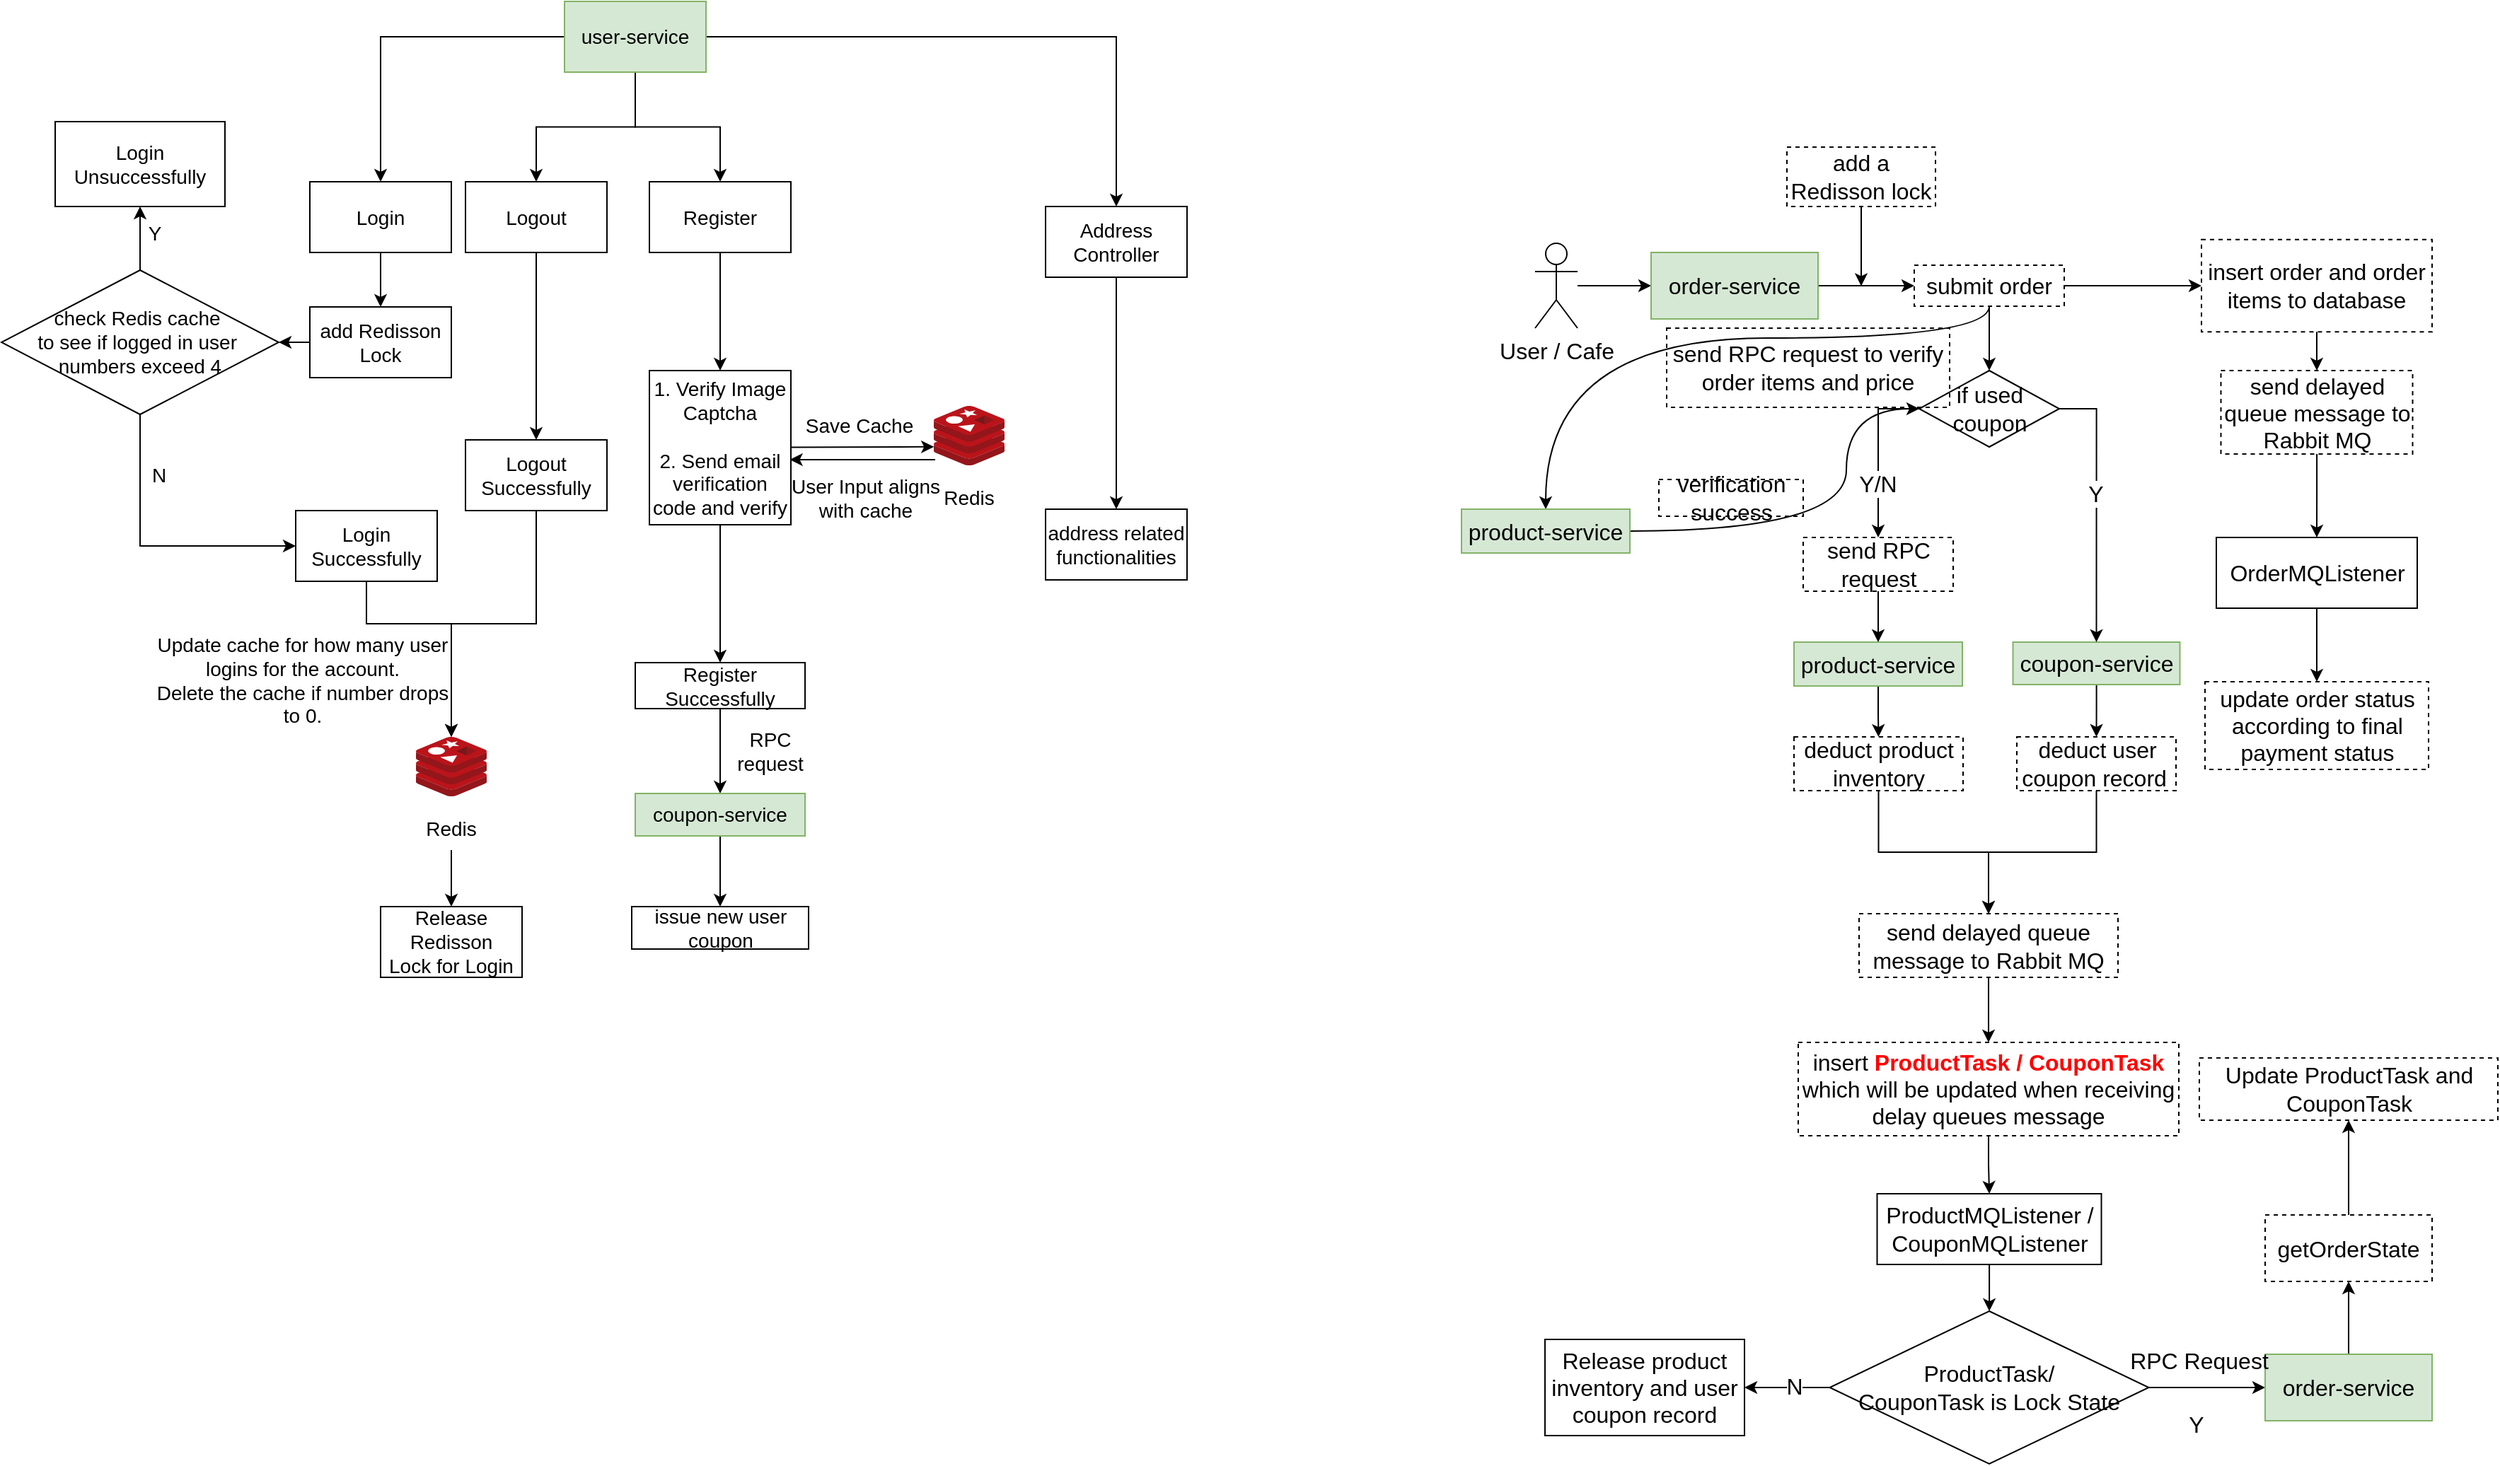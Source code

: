 <mxfile version="24.1.0" type="device">
  <diagram name="Page-1" id="b60YZHbFH2NjAM41VRqV">
    <mxGraphModel dx="2390" dy="1030" grid="0" gridSize="10" guides="1" tooltips="1" connect="1" arrows="1" fold="1" page="0" pageScale="1" pageWidth="850" pageHeight="1100" math="0" shadow="0">
      <root>
        <mxCell id="0" />
        <mxCell id="1" parent="0" />
        <mxCell id="7TrOMSrSh2-EAfp4Emyf-19" style="edgeStyle=orthogonalEdgeStyle;rounded=0;orthogonalLoop=1;jettySize=auto;html=1;entryX=0.5;entryY=0;entryDx=0;entryDy=0;fontSize=14;" edge="1" parent="1" source="7TrOMSrSh2-EAfp4Emyf-1" target="7TrOMSrSh2-EAfp4Emyf-16">
          <mxGeometry relative="1" as="geometry" />
        </mxCell>
        <mxCell id="7TrOMSrSh2-EAfp4Emyf-20" style="edgeStyle=orthogonalEdgeStyle;rounded=0;orthogonalLoop=1;jettySize=auto;html=1;entryX=0.5;entryY=0;entryDx=0;entryDy=0;fontSize=14;" edge="1" parent="1" source="7TrOMSrSh2-EAfp4Emyf-1" target="7TrOMSrSh2-EAfp4Emyf-17">
          <mxGeometry relative="1" as="geometry" />
        </mxCell>
        <mxCell id="7TrOMSrSh2-EAfp4Emyf-21" style="edgeStyle=orthogonalEdgeStyle;rounded=0;orthogonalLoop=1;jettySize=auto;html=1;fontSize=14;" edge="1" parent="1" source="7TrOMSrSh2-EAfp4Emyf-1" target="7TrOMSrSh2-EAfp4Emyf-18">
          <mxGeometry relative="1" as="geometry" />
        </mxCell>
        <mxCell id="7TrOMSrSh2-EAfp4Emyf-81" style="edgeStyle=orthogonalEdgeStyle;rounded=0;orthogonalLoop=1;jettySize=auto;html=1;fontSize=14;" edge="1" parent="1" source="7TrOMSrSh2-EAfp4Emyf-1" target="7TrOMSrSh2-EAfp4Emyf-45">
          <mxGeometry relative="1" as="geometry" />
        </mxCell>
        <mxCell id="7TrOMSrSh2-EAfp4Emyf-1" value="user-service" style="rounded=0;whiteSpace=wrap;html=1;fontSize=14;fillColor=#d5e8d4;strokeColor=#82b366;" vertex="1" parent="1">
          <mxGeometry x="-300" y="140" width="100" height="50" as="geometry" />
        </mxCell>
        <mxCell id="7TrOMSrSh2-EAfp4Emyf-25" style="edgeStyle=orthogonalEdgeStyle;rounded=0;orthogonalLoop=1;jettySize=auto;html=1;entryX=0.5;entryY=0;entryDx=0;entryDy=0;fontSize=14;" edge="1" parent="1" source="7TrOMSrSh2-EAfp4Emyf-16" target="7TrOMSrSh2-EAfp4Emyf-24">
          <mxGeometry relative="1" as="geometry" />
        </mxCell>
        <mxCell id="7TrOMSrSh2-EAfp4Emyf-16" value="Login" style="rounded=0;whiteSpace=wrap;html=1;fontSize=14;" vertex="1" parent="1">
          <mxGeometry x="-480" y="267.5" width="100" height="50" as="geometry" />
        </mxCell>
        <mxCell id="7TrOMSrSh2-EAfp4Emyf-36" value="" style="edgeStyle=orthogonalEdgeStyle;rounded=0;orthogonalLoop=1;jettySize=auto;html=1;fontSize=14;" edge="1" parent="1" source="7TrOMSrSh2-EAfp4Emyf-17" target="7TrOMSrSh2-EAfp4Emyf-35">
          <mxGeometry relative="1" as="geometry" />
        </mxCell>
        <mxCell id="7TrOMSrSh2-EAfp4Emyf-17" value="Logout" style="rounded=0;whiteSpace=wrap;html=1;fontSize=14;" vertex="1" parent="1">
          <mxGeometry x="-370" y="267.5" width="100" height="50" as="geometry" />
        </mxCell>
        <mxCell id="7TrOMSrSh2-EAfp4Emyf-44" style="edgeStyle=orthogonalEdgeStyle;rounded=0;orthogonalLoop=1;jettySize=auto;html=1;fontSize=14;" edge="1" parent="1" source="7TrOMSrSh2-EAfp4Emyf-18" target="7TrOMSrSh2-EAfp4Emyf-43">
          <mxGeometry relative="1" as="geometry" />
        </mxCell>
        <mxCell id="7TrOMSrSh2-EAfp4Emyf-18" value="Address Controller" style="rounded=0;whiteSpace=wrap;html=1;fontSize=14;" vertex="1" parent="1">
          <mxGeometry x="40" y="285" width="100" height="50" as="geometry" />
        </mxCell>
        <mxCell id="7TrOMSrSh2-EAfp4Emyf-51" value="" style="edgeStyle=orthogonalEdgeStyle;rounded=0;orthogonalLoop=1;jettySize=auto;html=1;fontSize=14;" edge="1" parent="1" source="7TrOMSrSh2-EAfp4Emyf-24" target="7TrOMSrSh2-EAfp4Emyf-50">
          <mxGeometry relative="1" as="geometry" />
        </mxCell>
        <mxCell id="7TrOMSrSh2-EAfp4Emyf-24" value="add Redisson Lock" style="rounded=0;whiteSpace=wrap;html=1;fontSize=14;" vertex="1" parent="1">
          <mxGeometry x="-480" y="356" width="100" height="50" as="geometry" />
        </mxCell>
        <mxCell id="7TrOMSrSh2-EAfp4Emyf-30" style="edgeStyle=orthogonalEdgeStyle;rounded=0;orthogonalLoop=1;jettySize=auto;html=1;fontSize=14;" edge="1" parent="1" source="7TrOMSrSh2-EAfp4Emyf-28" target="7TrOMSrSh2-EAfp4Emyf-22">
          <mxGeometry relative="1" as="geometry">
            <Array as="points">
              <mxPoint x="-440" y="580" />
              <mxPoint x="-380" y="580" />
            </Array>
          </mxGeometry>
        </mxCell>
        <mxCell id="7TrOMSrSh2-EAfp4Emyf-28" value="Login Successfully" style="rounded=0;whiteSpace=wrap;html=1;fontSize=14;" vertex="1" parent="1">
          <mxGeometry x="-490" y="500" width="100" height="50" as="geometry" />
        </mxCell>
        <mxCell id="7TrOMSrSh2-EAfp4Emyf-31" value="Update cache for how many user logins for the account.&lt;div style=&quot;font-size: 14px;&quot;&gt;Delete the cache if number drops to 0.&lt;/div&gt;" style="text;html=1;align=center;verticalAlign=middle;whiteSpace=wrap;rounded=0;fontSize=14;" vertex="1" parent="1">
          <mxGeometry x="-590" y="597.5" width="210" height="45" as="geometry" />
        </mxCell>
        <mxCell id="7TrOMSrSh2-EAfp4Emyf-37" style="edgeStyle=orthogonalEdgeStyle;rounded=0;orthogonalLoop=1;jettySize=auto;html=1;fontSize=14;" edge="1" parent="1" source="7TrOMSrSh2-EAfp4Emyf-35" target="7TrOMSrSh2-EAfp4Emyf-22">
          <mxGeometry relative="1" as="geometry">
            <Array as="points">
              <mxPoint x="-320" y="580" />
              <mxPoint x="-380" y="580" />
            </Array>
          </mxGeometry>
        </mxCell>
        <mxCell id="7TrOMSrSh2-EAfp4Emyf-35" value="Logout Successfully" style="rounded=0;whiteSpace=wrap;html=1;fontSize=14;" vertex="1" parent="1">
          <mxGeometry x="-370" y="450" width="100" height="50" as="geometry" />
        </mxCell>
        <mxCell id="7TrOMSrSh2-EAfp4Emyf-59" style="edgeStyle=orthogonalEdgeStyle;rounded=0;orthogonalLoop=1;jettySize=auto;html=1;fontSize=14;" edge="1" parent="1" source="7TrOMSrSh2-EAfp4Emyf-40" target="7TrOMSrSh2-EAfp4Emyf-58">
          <mxGeometry relative="1" as="geometry" />
        </mxCell>
        <mxCell id="7TrOMSrSh2-EAfp4Emyf-43" value="address related&lt;div style=&quot;font-size: 14px;&quot;&gt;functionalities&lt;/div&gt;" style="rounded=0;whiteSpace=wrap;html=1;fontSize=14;" vertex="1" parent="1">
          <mxGeometry x="40" y="499" width="100" height="50" as="geometry" />
        </mxCell>
        <mxCell id="7TrOMSrSh2-EAfp4Emyf-62" value="" style="edgeStyle=orthogonalEdgeStyle;rounded=0;orthogonalLoop=1;jettySize=auto;html=1;fontSize=14;" edge="1" parent="1" source="7TrOMSrSh2-EAfp4Emyf-45" target="7TrOMSrSh2-EAfp4Emyf-61">
          <mxGeometry relative="1" as="geometry" />
        </mxCell>
        <mxCell id="7TrOMSrSh2-EAfp4Emyf-45" value="Register" style="rounded=0;whiteSpace=wrap;html=1;fontSize=14;" vertex="1" parent="1">
          <mxGeometry x="-240" y="267.5" width="100" height="50" as="geometry" />
        </mxCell>
        <mxCell id="7TrOMSrSh2-EAfp4Emyf-53" value="" style="edgeStyle=orthogonalEdgeStyle;rounded=0;orthogonalLoop=1;jettySize=auto;html=1;fontSize=14;" edge="1" parent="1" source="7TrOMSrSh2-EAfp4Emyf-50" target="7TrOMSrSh2-EAfp4Emyf-52">
          <mxGeometry relative="1" as="geometry" />
        </mxCell>
        <mxCell id="7TrOMSrSh2-EAfp4Emyf-54" value="Y" style="edgeLabel;html=1;align=center;verticalAlign=middle;resizable=0;points=[];fontSize=14;" vertex="1" connectable="0" parent="7TrOMSrSh2-EAfp4Emyf-53">
          <mxGeometry x="0.076" y="2" relative="1" as="geometry">
            <mxPoint x="12" y="-2" as="offset" />
          </mxGeometry>
        </mxCell>
        <mxCell id="7TrOMSrSh2-EAfp4Emyf-55" style="edgeStyle=orthogonalEdgeStyle;rounded=0;orthogonalLoop=1;jettySize=auto;html=1;entryX=0;entryY=0.5;entryDx=0;entryDy=0;exitX=0.5;exitY=1;exitDx=0;exitDy=0;fontSize=14;" edge="1" parent="1" source="7TrOMSrSh2-EAfp4Emyf-50" target="7TrOMSrSh2-EAfp4Emyf-28">
          <mxGeometry relative="1" as="geometry">
            <Array as="points">
              <mxPoint x="-600" y="525" />
            </Array>
          </mxGeometry>
        </mxCell>
        <mxCell id="7TrOMSrSh2-EAfp4Emyf-56" value="&lt;font style=&quot;font-size: 14px;&quot;&gt;N&lt;/font&gt;" style="edgeLabel;html=1;align=center;verticalAlign=middle;resizable=0;points=[];fontSize=14;" vertex="1" connectable="0" parent="7TrOMSrSh2-EAfp4Emyf-55">
          <mxGeometry x="0.05" y="2" relative="1" as="geometry">
            <mxPoint x="-1" y="-48" as="offset" />
          </mxGeometry>
        </mxCell>
        <mxCell id="7TrOMSrSh2-EAfp4Emyf-50" value="check Redis cache&amp;nbsp;&lt;div style=&quot;font-size: 14px;&quot;&gt;to see&amp;nbsp;&lt;span style=&quot;background-color: initial; font-size: 14px;&quot;&gt;if logged in user&amp;nbsp;&lt;/span&gt;&lt;/div&gt;&lt;div style=&quot;font-size: 14px;&quot;&gt;&lt;span style=&quot;background-color: initial; font-size: 14px;&quot;&gt;numbers exceed 4&lt;/span&gt;&lt;/div&gt;" style="rhombus;whiteSpace=wrap;html=1;rounded=0;fontSize=14;" vertex="1" parent="1">
          <mxGeometry x="-698" y="330" width="196" height="102" as="geometry" />
        </mxCell>
        <mxCell id="7TrOMSrSh2-EAfp4Emyf-52" value="Login Unsuccessfully" style="whiteSpace=wrap;html=1;rounded=0;fontSize=14;" vertex="1" parent="1">
          <mxGeometry x="-660" y="225" width="120" height="60" as="geometry" />
        </mxCell>
        <mxCell id="7TrOMSrSh2-EAfp4Emyf-58" value="Release Redisson&lt;div style=&quot;font-size: 14px;&quot;&gt;Lock for Login&lt;/div&gt;" style="rounded=0;whiteSpace=wrap;html=1;fontSize=14;" vertex="1" parent="1">
          <mxGeometry x="-430" y="780" width="100" height="50" as="geometry" />
        </mxCell>
        <mxCell id="7TrOMSrSh2-EAfp4Emyf-60" value="" style="group;fontSize=14;" vertex="1" connectable="0" parent="1">
          <mxGeometry x="-410" y="660" width="60" height="80" as="geometry" />
        </mxCell>
        <mxCell id="7TrOMSrSh2-EAfp4Emyf-22" value="" style="image;sketch=0;aspect=fixed;html=1;points=[];align=center;fontSize=14;image=img/lib/mscae/Cache_Redis_Product.svg;" vertex="1" parent="7TrOMSrSh2-EAfp4Emyf-60">
          <mxGeometry x="5" width="50" height="42" as="geometry" />
        </mxCell>
        <mxCell id="7TrOMSrSh2-EAfp4Emyf-40" value="Redis" style="text;html=1;align=center;verticalAlign=middle;whiteSpace=wrap;rounded=0;fontSize=14;" vertex="1" parent="7TrOMSrSh2-EAfp4Emyf-60">
          <mxGeometry y="50" width="60" height="30" as="geometry" />
        </mxCell>
        <mxCell id="7TrOMSrSh2-EAfp4Emyf-75" value="" style="edgeStyle=orthogonalEdgeStyle;rounded=0;orthogonalLoop=1;jettySize=auto;html=1;fontSize=14;" edge="1" parent="1" source="7TrOMSrSh2-EAfp4Emyf-61" target="7TrOMSrSh2-EAfp4Emyf-74">
          <mxGeometry relative="1" as="geometry" />
        </mxCell>
        <mxCell id="7TrOMSrSh2-EAfp4Emyf-61" value="1. Verify Image Captcha&lt;div style=&quot;font-size: 14px;&quot;&gt;&lt;br style=&quot;font-size: 14px;&quot;&gt;&lt;div style=&quot;font-size: 14px;&quot;&gt;2. Send email verification code and verify&lt;/div&gt;&lt;/div&gt;" style="rounded=0;whiteSpace=wrap;html=1;fontSize=14;" vertex="1" parent="1">
          <mxGeometry x="-240" y="401" width="100" height="109" as="geometry" />
        </mxCell>
        <mxCell id="7TrOMSrSh2-EAfp4Emyf-63" value="" style="group;fontSize=14;" vertex="1" connectable="0" parent="1">
          <mxGeometry x="-44" y="426" width="60" height="80" as="geometry" />
        </mxCell>
        <mxCell id="7TrOMSrSh2-EAfp4Emyf-64" value="" style="image;sketch=0;aspect=fixed;html=1;points=[];align=center;fontSize=14;image=img/lib/mscae/Cache_Redis_Product.svg;" vertex="1" parent="7TrOMSrSh2-EAfp4Emyf-63">
          <mxGeometry x="5" width="50" height="42" as="geometry" />
        </mxCell>
        <mxCell id="7TrOMSrSh2-EAfp4Emyf-65" value="Redis" style="text;html=1;align=center;verticalAlign=middle;whiteSpace=wrap;rounded=0;fontSize=14;" vertex="1" parent="7TrOMSrSh2-EAfp4Emyf-63">
          <mxGeometry y="50" width="60" height="30" as="geometry" />
        </mxCell>
        <mxCell id="7TrOMSrSh2-EAfp4Emyf-68" value="Save Cache" style="text;html=1;align=center;verticalAlign=middle;whiteSpace=wrap;rounded=0;fontSize=14;" vertex="1" parent="1">
          <mxGeometry x="-135" y="425" width="87" height="30" as="geometry" />
        </mxCell>
        <mxCell id="7TrOMSrSh2-EAfp4Emyf-69" value="User Input aligns with cache" style="text;html=1;align=center;verticalAlign=middle;whiteSpace=wrap;rounded=0;fontSize=14;" vertex="1" parent="1">
          <mxGeometry x="-143" y="473.5" width="112" height="35" as="geometry" />
        </mxCell>
        <mxCell id="7TrOMSrSh2-EAfp4Emyf-70" value="" style="group;fontSize=14;" vertex="1" connectable="0" parent="1">
          <mxGeometry x="-117" y="455" width="60" height="9" as="geometry" />
        </mxCell>
        <mxCell id="7TrOMSrSh2-EAfp4Emyf-77" style="edgeStyle=orthogonalEdgeStyle;rounded=0;orthogonalLoop=1;jettySize=auto;html=1;fontSize=14;" edge="1" parent="1" source="7TrOMSrSh2-EAfp4Emyf-74" target="7TrOMSrSh2-EAfp4Emyf-76">
          <mxGeometry relative="1" as="geometry" />
        </mxCell>
        <mxCell id="7TrOMSrSh2-EAfp4Emyf-74" value="Register Successfully" style="whiteSpace=wrap;html=1;rounded=0;fontSize=14;" vertex="1" parent="1">
          <mxGeometry x="-250" y="607.5" width="120" height="32.5" as="geometry" />
        </mxCell>
        <mxCell id="7TrOMSrSh2-EAfp4Emyf-80" style="edgeStyle=orthogonalEdgeStyle;rounded=0;orthogonalLoop=1;jettySize=auto;html=1;entryX=0.5;entryY=0;entryDx=0;entryDy=0;fontSize=14;" edge="1" parent="1" source="7TrOMSrSh2-EAfp4Emyf-76" target="7TrOMSrSh2-EAfp4Emyf-79">
          <mxGeometry relative="1" as="geometry" />
        </mxCell>
        <mxCell id="7TrOMSrSh2-EAfp4Emyf-76" value="coupon&lt;span style=&quot;background-color: initial; font-size: 14px;&quot;&gt;-service&lt;/span&gt;" style="rounded=0;whiteSpace=wrap;html=1;fontSize=14;fillColor=#d5e8d4;strokeColor=#82b366;" vertex="1" parent="1">
          <mxGeometry x="-250" y="700" width="120" height="30" as="geometry" />
        </mxCell>
        <mxCell id="7TrOMSrSh2-EAfp4Emyf-78" value="RPC request" style="text;html=1;align=center;verticalAlign=middle;whiteSpace=wrap;rounded=0;fontSize=14;" vertex="1" parent="1">
          <mxGeometry x="-192" y="660" width="75" height="20" as="geometry" />
        </mxCell>
        <mxCell id="7TrOMSrSh2-EAfp4Emyf-79" value="issue new user coupon" style="whiteSpace=wrap;html=1;rounded=0;fontSize=14;" vertex="1" parent="1">
          <mxGeometry x="-252.5" y="780" width="125" height="30" as="geometry" />
        </mxCell>
        <mxCell id="7TrOMSrSh2-EAfp4Emyf-88" style="edgeStyle=orthogonalEdgeStyle;rounded=0;orthogonalLoop=1;jettySize=auto;html=1;entryX=0;entryY=0.5;entryDx=0;entryDy=0;fontSize=16;" edge="1" parent="1" source="7TrOMSrSh2-EAfp4Emyf-83" target="7TrOMSrSh2-EAfp4Emyf-86">
          <mxGeometry relative="1" as="geometry" />
        </mxCell>
        <mxCell id="7TrOMSrSh2-EAfp4Emyf-83" value="User / Cafe" style="shape=umlActor;verticalLabelPosition=bottom;verticalAlign=top;html=1;outlineConnect=0;fontSize=16;" vertex="1" parent="1">
          <mxGeometry x="386" y="311" width="30" height="60" as="geometry" />
        </mxCell>
        <mxCell id="7TrOMSrSh2-EAfp4Emyf-91" style="edgeStyle=orthogonalEdgeStyle;rounded=0;orthogonalLoop=1;jettySize=auto;html=1;fontSize=16;" edge="1" parent="1" source="7TrOMSrSh2-EAfp4Emyf-86" target="7TrOMSrSh2-EAfp4Emyf-90">
          <mxGeometry relative="1" as="geometry" />
        </mxCell>
        <mxCell id="7TrOMSrSh2-EAfp4Emyf-86" value="order-service" style="rounded=0;whiteSpace=wrap;html=1;fontSize=16;fillColor=#d5e8d4;strokeColor=#82b366;" vertex="1" parent="1">
          <mxGeometry x="468" y="317.5" width="118" height="47" as="geometry" />
        </mxCell>
        <mxCell id="7TrOMSrSh2-EAfp4Emyf-101" style="edgeStyle=orthogonalEdgeStyle;rounded=0;orthogonalLoop=1;jettySize=auto;html=1;fontSize=16;" edge="1" parent="1" source="7TrOMSrSh2-EAfp4Emyf-90" target="7TrOMSrSh2-EAfp4Emyf-100">
          <mxGeometry relative="1" as="geometry" />
        </mxCell>
        <mxCell id="7TrOMSrSh2-EAfp4Emyf-129" value="" style="edgeStyle=orthogonalEdgeStyle;rounded=0;orthogonalLoop=1;jettySize=auto;html=1;fontSize=16;" edge="1" parent="1" source="7TrOMSrSh2-EAfp4Emyf-90" target="7TrOMSrSh2-EAfp4Emyf-128">
          <mxGeometry relative="1" as="geometry" />
        </mxCell>
        <mxCell id="7TrOMSrSh2-EAfp4Emyf-164" style="rounded=0;orthogonalLoop=1;jettySize=auto;html=1;entryX=0.5;entryY=0;entryDx=0;entryDy=0;edgeStyle=orthogonalEdgeStyle;curved=1;" edge="1" parent="1" source="7TrOMSrSh2-EAfp4Emyf-90" target="7TrOMSrSh2-EAfp4Emyf-163">
          <mxGeometry relative="1" as="geometry">
            <Array as="points">
              <mxPoint x="707" y="378" />
              <mxPoint x="394" y="378" />
            </Array>
          </mxGeometry>
        </mxCell>
        <mxCell id="7TrOMSrSh2-EAfp4Emyf-90" value="submit order" style="text;html=1;align=center;verticalAlign=middle;whiteSpace=wrap;rounded=0;dashed=1;strokeColor=default;fontSize=16;" vertex="1" parent="1">
          <mxGeometry x="654" y="326.5" width="106" height="29" as="geometry" />
        </mxCell>
        <mxCell id="7TrOMSrSh2-EAfp4Emyf-110" style="edgeStyle=orthogonalEdgeStyle;rounded=0;orthogonalLoop=1;jettySize=auto;html=1;entryX=0.5;entryY=0;entryDx=0;entryDy=0;fontSize=16;" edge="1" parent="1" source="7TrOMSrSh2-EAfp4Emyf-92" target="7TrOMSrSh2-EAfp4Emyf-109">
          <mxGeometry relative="1" as="geometry" />
        </mxCell>
        <mxCell id="7TrOMSrSh2-EAfp4Emyf-92" value="coupon-service" style="rounded=0;whiteSpace=wrap;html=1;fontSize=16;fillColor=#d5e8d4;strokeColor=#82b366;" vertex="1" parent="1">
          <mxGeometry x="723.75" y="593" width="118" height="30" as="geometry" />
        </mxCell>
        <mxCell id="7TrOMSrSh2-EAfp4Emyf-102" style="edgeStyle=orthogonalEdgeStyle;rounded=0;orthogonalLoop=1;jettySize=auto;html=1;fontSize=16;entryX=0.5;entryY=0;entryDx=0;entryDy=0;" edge="1" parent="1" source="7TrOMSrSh2-EAfp4Emyf-100" target="7TrOMSrSh2-EAfp4Emyf-92">
          <mxGeometry relative="1" as="geometry">
            <mxPoint x="798" y="548" as="targetPoint" />
            <Array as="points">
              <mxPoint x="783" y="428" />
            </Array>
          </mxGeometry>
        </mxCell>
        <mxCell id="7TrOMSrSh2-EAfp4Emyf-103" value="Y" style="edgeLabel;html=1;align=center;verticalAlign=middle;resizable=0;points=[];fontSize=16;" vertex="1" connectable="0" parent="7TrOMSrSh2-EAfp4Emyf-102">
          <mxGeometry x="-0.096" y="-1" relative="1" as="geometry">
            <mxPoint as="offset" />
          </mxGeometry>
        </mxCell>
        <mxCell id="7TrOMSrSh2-EAfp4Emyf-126" style="edgeStyle=orthogonalEdgeStyle;rounded=0;orthogonalLoop=1;jettySize=auto;html=1;fontSize=16;exitX=0;exitY=0.5;exitDx=0;exitDy=0;" edge="1" parent="1" source="7TrOMSrSh2-EAfp4Emyf-100" target="7TrOMSrSh2-EAfp4Emyf-121">
          <mxGeometry relative="1" as="geometry" />
        </mxCell>
        <mxCell id="7TrOMSrSh2-EAfp4Emyf-127" value="Y/N" style="edgeLabel;html=1;align=center;verticalAlign=middle;resizable=0;points=[];fontSize=16;" vertex="1" connectable="0" parent="7TrOMSrSh2-EAfp4Emyf-126">
          <mxGeometry x="-0.318" y="2" relative="1" as="geometry">
            <mxPoint x="-3" y="41" as="offset" />
          </mxGeometry>
        </mxCell>
        <mxCell id="7TrOMSrSh2-EAfp4Emyf-100" value="if used coupon" style="rhombus;whiteSpace=wrap;html=1;fontSize=16;" vertex="1" parent="1">
          <mxGeometry x="657.5" y="401" width="99" height="54" as="geometry" />
        </mxCell>
        <mxCell id="7TrOMSrSh2-EAfp4Emyf-108" style="edgeStyle=orthogonalEdgeStyle;rounded=0;orthogonalLoop=1;jettySize=auto;html=1;fontSize=16;" edge="1" parent="1" source="7TrOMSrSh2-EAfp4Emyf-104" target="7TrOMSrSh2-EAfp4Emyf-107">
          <mxGeometry relative="1" as="geometry" />
        </mxCell>
        <mxCell id="7TrOMSrSh2-EAfp4Emyf-104" value="product-service" style="rounded=0;whiteSpace=wrap;html=1;fontSize=16;fillColor=#d5e8d4;strokeColor=#82b366;" vertex="1" parent="1">
          <mxGeometry x="569" y="593" width="119" height="31" as="geometry" />
        </mxCell>
        <mxCell id="7TrOMSrSh2-EAfp4Emyf-112" value="" style="edgeStyle=orthogonalEdgeStyle;rounded=0;orthogonalLoop=1;jettySize=auto;html=1;fontSize=16;" edge="1" parent="1" source="7TrOMSrSh2-EAfp4Emyf-107" target="7TrOMSrSh2-EAfp4Emyf-111">
          <mxGeometry relative="1" as="geometry" />
        </mxCell>
        <mxCell id="7TrOMSrSh2-EAfp4Emyf-107" value="deduct product inventory" style="text;html=1;align=center;verticalAlign=middle;whiteSpace=wrap;rounded=0;strokeColor=default;dashed=1;fontSize=16;" vertex="1" parent="1">
          <mxGeometry x="569" y="660" width="119.5" height="38" as="geometry" />
        </mxCell>
        <mxCell id="7TrOMSrSh2-EAfp4Emyf-113" style="edgeStyle=orthogonalEdgeStyle;rounded=0;orthogonalLoop=1;jettySize=auto;html=1;entryX=0.5;entryY=0;entryDx=0;entryDy=0;fontSize=16;" edge="1" parent="1" source="7TrOMSrSh2-EAfp4Emyf-109" target="7TrOMSrSh2-EAfp4Emyf-111">
          <mxGeometry relative="1" as="geometry" />
        </mxCell>
        <mxCell id="7TrOMSrSh2-EAfp4Emyf-109" value="deduct user coupon record&amp;nbsp;" style="text;html=1;align=center;verticalAlign=middle;whiteSpace=wrap;rounded=0;strokeColor=default;dashed=1;fontSize=16;" vertex="1" parent="1">
          <mxGeometry x="726.5" y="660" width="112.5" height="38" as="geometry" />
        </mxCell>
        <mxCell id="7TrOMSrSh2-EAfp4Emyf-116" style="edgeStyle=orthogonalEdgeStyle;rounded=0;orthogonalLoop=1;jettySize=auto;html=1;fontSize=16;" edge="1" parent="1" source="7TrOMSrSh2-EAfp4Emyf-111" target="7TrOMSrSh2-EAfp4Emyf-114">
          <mxGeometry relative="1" as="geometry" />
        </mxCell>
        <mxCell id="7TrOMSrSh2-EAfp4Emyf-111" value="send delayed queue message to Rabbit MQ" style="text;html=1;align=center;verticalAlign=middle;whiteSpace=wrap;rounded=0;strokeColor=default;dashed=1;fontSize=16;" vertex="1" parent="1">
          <mxGeometry x="615" y="785" width="183" height="45" as="geometry" />
        </mxCell>
        <mxCell id="7TrOMSrSh2-EAfp4Emyf-136" value="" style="edgeStyle=orthogonalEdgeStyle;rounded=0;orthogonalLoop=1;jettySize=auto;html=1;fontSize=16;" edge="1" parent="1" source="7TrOMSrSh2-EAfp4Emyf-114" target="7TrOMSrSh2-EAfp4Emyf-135">
          <mxGeometry relative="1" as="geometry" />
        </mxCell>
        <mxCell id="7TrOMSrSh2-EAfp4Emyf-114" value="insert &lt;b style=&quot;font-size: 16px;&quot;&gt;&lt;font style=&quot;font-size: 16px;&quot; color=&quot;#ff0000&quot;&gt;ProductTask / CouponTask&lt;/font&gt;&lt;/b&gt;&lt;div style=&quot;font-size: 16px;&quot;&gt;which will be updated when receiving delay queues message&lt;/div&gt;" style="text;html=1;align=center;verticalAlign=middle;whiteSpace=wrap;rounded=0;strokeColor=default;dashed=1;fontSize=16;" vertex="1" parent="1">
          <mxGeometry x="572" y="876" width="269" height="66" as="geometry" />
        </mxCell>
        <mxCell id="7TrOMSrSh2-EAfp4Emyf-124" style="edgeStyle=orthogonalEdgeStyle;rounded=0;orthogonalLoop=1;jettySize=auto;html=1;entryX=0.5;entryY=0;entryDx=0;entryDy=0;fontSize=16;" edge="1" parent="1" source="7TrOMSrSh2-EAfp4Emyf-121" target="7TrOMSrSh2-EAfp4Emyf-104">
          <mxGeometry relative="1" as="geometry" />
        </mxCell>
        <mxCell id="7TrOMSrSh2-EAfp4Emyf-121" value="send RPC request" style="text;html=1;align=center;verticalAlign=middle;whiteSpace=wrap;rounded=0;strokeColor=default;dashed=1;fontSize=16;" vertex="1" parent="1">
          <mxGeometry x="575.5" y="519" width="106" height="38" as="geometry" />
        </mxCell>
        <mxCell id="7TrOMSrSh2-EAfp4Emyf-133" style="edgeStyle=orthogonalEdgeStyle;rounded=0;orthogonalLoop=1;jettySize=auto;html=1;fontSize=16;" edge="1" parent="1" source="7TrOMSrSh2-EAfp4Emyf-128" target="7TrOMSrSh2-EAfp4Emyf-132">
          <mxGeometry relative="1" as="geometry" />
        </mxCell>
        <mxCell id="7TrOMSrSh2-EAfp4Emyf-128" value="insert order and order items to database" style="text;html=1;align=center;verticalAlign=middle;whiteSpace=wrap;rounded=0;dashed=1;strokeColor=default;fontSize=16;" vertex="1" parent="1">
          <mxGeometry x="857" y="308.38" width="163" height="65.25" as="geometry" />
        </mxCell>
        <mxCell id="7TrOMSrSh2-EAfp4Emyf-131" style="edgeStyle=orthogonalEdgeStyle;rounded=0;orthogonalLoop=1;jettySize=auto;html=1;fontSize=16;" edge="1" parent="1" source="7TrOMSrSh2-EAfp4Emyf-130">
          <mxGeometry relative="1" as="geometry">
            <mxPoint x="616.5" y="341.241" as="targetPoint" />
          </mxGeometry>
        </mxCell>
        <mxCell id="7TrOMSrSh2-EAfp4Emyf-130" value="add a Redisson lock" style="text;html=1;align=center;verticalAlign=middle;whiteSpace=wrap;rounded=0;dashed=1;strokeColor=default;fontSize=16;" vertex="1" parent="1">
          <mxGeometry x="564" y="243" width="105" height="42" as="geometry" />
        </mxCell>
        <mxCell id="7TrOMSrSh2-EAfp4Emyf-149" style="edgeStyle=orthogonalEdgeStyle;rounded=0;orthogonalLoop=1;jettySize=auto;html=1;entryX=0.5;entryY=0;entryDx=0;entryDy=0;fontSize=16;" edge="1" parent="1" source="7TrOMSrSh2-EAfp4Emyf-132" target="7TrOMSrSh2-EAfp4Emyf-148">
          <mxGeometry relative="1" as="geometry" />
        </mxCell>
        <mxCell id="7TrOMSrSh2-EAfp4Emyf-132" value="send delayed queue message to Rabbit MQ" style="text;html=1;align=center;verticalAlign=middle;whiteSpace=wrap;rounded=0;strokeColor=default;dashed=1;fontSize=16;" vertex="1" parent="1">
          <mxGeometry x="870.75" y="401" width="135.5" height="59" as="geometry" />
        </mxCell>
        <mxCell id="7TrOMSrSh2-EAfp4Emyf-141" value="" style="edgeStyle=orthogonalEdgeStyle;rounded=0;orthogonalLoop=1;jettySize=auto;html=1;fontSize=16;" edge="1" parent="1" source="7TrOMSrSh2-EAfp4Emyf-135" target="7TrOMSrSh2-EAfp4Emyf-140">
          <mxGeometry relative="1" as="geometry" />
        </mxCell>
        <mxCell id="7TrOMSrSh2-EAfp4Emyf-135" value="ProductMQListener / CouponMQListener" style="text;html=1;align=center;verticalAlign=middle;whiteSpace=wrap;rounded=0;strokeColor=default;fontSize=16;" vertex="1" parent="1">
          <mxGeometry x="627.75" y="983" width="158.5" height="50" as="geometry" />
        </mxCell>
        <mxCell id="7TrOMSrSh2-EAfp4Emyf-143" value="" style="edgeStyle=orthogonalEdgeStyle;rounded=0;orthogonalLoop=1;jettySize=auto;html=1;fontSize=16;" edge="1" parent="1" source="7TrOMSrSh2-EAfp4Emyf-140" target="7TrOMSrSh2-EAfp4Emyf-144">
          <mxGeometry relative="1" as="geometry">
            <mxPoint x="707.034" y="1178.0" as="targetPoint" />
          </mxGeometry>
        </mxCell>
        <mxCell id="7TrOMSrSh2-EAfp4Emyf-154" value="Y" style="edgeLabel;html=1;align=center;verticalAlign=middle;resizable=0;points=[];fontSize=16;" vertex="1" connectable="0" parent="7TrOMSrSh2-EAfp4Emyf-143">
          <mxGeometry x="-0.218" y="-1" relative="1" as="geometry">
            <mxPoint x="1" y="25" as="offset" />
          </mxGeometry>
        </mxCell>
        <mxCell id="7TrOMSrSh2-EAfp4Emyf-156" value="" style="edgeStyle=orthogonalEdgeStyle;rounded=0;orthogonalLoop=1;jettySize=auto;html=1;fontSize=16;" edge="1" parent="1" source="7TrOMSrSh2-EAfp4Emyf-140" target="7TrOMSrSh2-EAfp4Emyf-155">
          <mxGeometry relative="1" as="geometry" />
        </mxCell>
        <mxCell id="7TrOMSrSh2-EAfp4Emyf-157" value="N" style="edgeLabel;html=1;align=center;verticalAlign=middle;resizable=0;points=[];fontSize=16;" vertex="1" connectable="0" parent="7TrOMSrSh2-EAfp4Emyf-156">
          <mxGeometry x="-0.13" y="-1" relative="1" as="geometry">
            <mxPoint as="offset" />
          </mxGeometry>
        </mxCell>
        <mxCell id="7TrOMSrSh2-EAfp4Emyf-140" value="ProductTask/&lt;div style=&quot;font-size: 16px;&quot;&gt;&lt;span style=&quot;background-color: initial; font-size: 16px;&quot;&gt;CouponTask&amp;nbsp;&lt;/span&gt;&lt;span style=&quot;background-color: initial; font-size: 16px;&quot;&gt;is&amp;nbsp;&lt;/span&gt;&lt;span style=&quot;background-color: initial;&quot;&gt;Lock State&lt;/span&gt;&lt;/div&gt;" style="rhombus;whiteSpace=wrap;html=1;fillColor=none;gradientColor=none;rounded=0;fontSize=16;" vertex="1" parent="1">
          <mxGeometry x="594.25" y="1066" width="225.5" height="108" as="geometry" />
        </mxCell>
        <mxCell id="7TrOMSrSh2-EAfp4Emyf-147" value="" style="edgeStyle=orthogonalEdgeStyle;rounded=0;orthogonalLoop=1;jettySize=auto;html=1;fontSize=16;" edge="1" parent="1" source="7TrOMSrSh2-EAfp4Emyf-144" target="7TrOMSrSh2-EAfp4Emyf-146">
          <mxGeometry relative="1" as="geometry" />
        </mxCell>
        <mxCell id="7TrOMSrSh2-EAfp4Emyf-144" value="order-service" style="rounded=0;whiteSpace=wrap;html=1;fontSize=16;fillColor=#d5e8d4;strokeColor=#82b366;" vertex="1" parent="1">
          <mxGeometry x="902" y="1096.5" width="118" height="47" as="geometry" />
        </mxCell>
        <mxCell id="7TrOMSrSh2-EAfp4Emyf-145" value="RPC Request" style="text;html=1;align=center;verticalAlign=middle;whiteSpace=wrap;rounded=0;fontSize=16;" vertex="1" parent="1">
          <mxGeometry x="804" y="1086" width="103" height="30" as="geometry" />
        </mxCell>
        <mxCell id="7TrOMSrSh2-EAfp4Emyf-153" value="" style="edgeStyle=orthogonalEdgeStyle;rounded=0;orthogonalLoop=1;jettySize=auto;html=1;fontSize=16;" edge="1" parent="1" source="7TrOMSrSh2-EAfp4Emyf-146" target="7TrOMSrSh2-EAfp4Emyf-152">
          <mxGeometry relative="1" as="geometry" />
        </mxCell>
        <mxCell id="7TrOMSrSh2-EAfp4Emyf-146" value="getOrderState" style="rounded=0;whiteSpace=wrap;html=1;fontSize=16;dashed=1;" vertex="1" parent="1">
          <mxGeometry x="902" y="998" width="118" height="47" as="geometry" />
        </mxCell>
        <mxCell id="7TrOMSrSh2-EAfp4Emyf-161" value="" style="edgeStyle=orthogonalEdgeStyle;rounded=0;orthogonalLoop=1;jettySize=auto;html=1;entryX=0.5;entryY=0;entryDx=0;entryDy=0;" edge="1" parent="1" source="7TrOMSrSh2-EAfp4Emyf-148" target="7TrOMSrSh2-EAfp4Emyf-162">
          <mxGeometry relative="1" as="geometry">
            <mxPoint x="938.5" y="784" as="targetPoint" />
          </mxGeometry>
        </mxCell>
        <mxCell id="7TrOMSrSh2-EAfp4Emyf-148" value="OrderMQListener" style="text;html=1;align=center;verticalAlign=middle;whiteSpace=wrap;rounded=0;strokeColor=default;fontSize=16;" vertex="1" parent="1">
          <mxGeometry x="867.5" y="519" width="142" height="50" as="geometry" />
        </mxCell>
        <mxCell id="7TrOMSrSh2-EAfp4Emyf-152" value="Update ProductTask and CouponTask" style="rounded=0;whiteSpace=wrap;html=1;fontSize=16;dashed=1;" vertex="1" parent="1">
          <mxGeometry x="855.5" y="887" width="211" height="44" as="geometry" />
        </mxCell>
        <mxCell id="7TrOMSrSh2-EAfp4Emyf-155" value="Release product inventory and user coupon record" style="whiteSpace=wrap;html=1;fillColor=none;gradientColor=none;rounded=0;fontSize=16;" vertex="1" parent="1">
          <mxGeometry x="393" y="1086" width="141" height="68" as="geometry" />
        </mxCell>
        <mxCell id="7TrOMSrSh2-EAfp4Emyf-162" value="update order status according to final payment status" style="text;html=1;align=center;verticalAlign=middle;whiteSpace=wrap;rounded=0;strokeColor=default;dashed=1;fontSize=16;" vertex="1" parent="1">
          <mxGeometry x="859.5" y="621" width="158" height="62" as="geometry" />
        </mxCell>
        <mxCell id="7TrOMSrSh2-EAfp4Emyf-166" style="edgeStyle=orthogonalEdgeStyle;rounded=0;orthogonalLoop=1;jettySize=auto;html=1;entryX=0;entryY=0.5;entryDx=0;entryDy=0;curved=1;" edge="1" parent="1" source="7TrOMSrSh2-EAfp4Emyf-163" target="7TrOMSrSh2-EAfp4Emyf-100">
          <mxGeometry relative="1" as="geometry">
            <Array as="points">
              <mxPoint x="606" y="515" />
              <mxPoint x="606" y="428" />
            </Array>
          </mxGeometry>
        </mxCell>
        <mxCell id="7TrOMSrSh2-EAfp4Emyf-163" value="product-service" style="rounded=0;whiteSpace=wrap;html=1;fontSize=16;fillColor=#d5e8d4;strokeColor=#82b366;" vertex="1" parent="1">
          <mxGeometry x="334" y="499" width="119" height="31" as="geometry" />
        </mxCell>
        <mxCell id="7TrOMSrSh2-EAfp4Emyf-165" value="send RPC request to verify order items and price" style="text;html=1;align=center;verticalAlign=middle;whiteSpace=wrap;rounded=0;strokeColor=default;dashed=1;fontSize=16;" vertex="1" parent="1">
          <mxGeometry x="479" y="371" width="200" height="56" as="geometry" />
        </mxCell>
        <mxCell id="7TrOMSrSh2-EAfp4Emyf-167" value="verification success" style="text;html=1;align=center;verticalAlign=middle;whiteSpace=wrap;rounded=0;strokeColor=default;dashed=1;fontSize=16;" vertex="1" parent="1">
          <mxGeometry x="473.5" y="478" width="102" height="26" as="geometry" />
        </mxCell>
        <mxCell id="7TrOMSrSh2-EAfp4Emyf-67" value="" style="endArrow=classic;html=1;rounded=0;fontSize=14;entryX=0.993;entryY=0.578;entryDx=0;entryDy=0;entryPerimeter=0;exitX=0.019;exitY=0.906;exitDx=0;exitDy=0;exitPerimeter=0;" edge="1" parent="1" source="7TrOMSrSh2-EAfp4Emyf-64" target="7TrOMSrSh2-EAfp4Emyf-61">
          <mxGeometry width="50" height="50" relative="1" as="geometry">
            <mxPoint x="-57" y="464" as="sourcePoint" />
            <mxPoint x="-117" y="464" as="targetPoint" />
          </mxGeometry>
        </mxCell>
        <mxCell id="7TrOMSrSh2-EAfp4Emyf-66" value="" style="endArrow=classic;html=1;rounded=0;fontSize=14;entryX=0.002;entryY=0.688;entryDx=0;entryDy=0;entryPerimeter=0;" edge="1" parent="1" source="7TrOMSrSh2-EAfp4Emyf-61" target="7TrOMSrSh2-EAfp4Emyf-64">
          <mxGeometry width="50" height="50" relative="1" as="geometry">
            <mxPoint x="-117" y="455" as="sourcePoint" />
            <mxPoint x="-57" y="455" as="targetPoint" />
          </mxGeometry>
        </mxCell>
      </root>
    </mxGraphModel>
  </diagram>
</mxfile>
